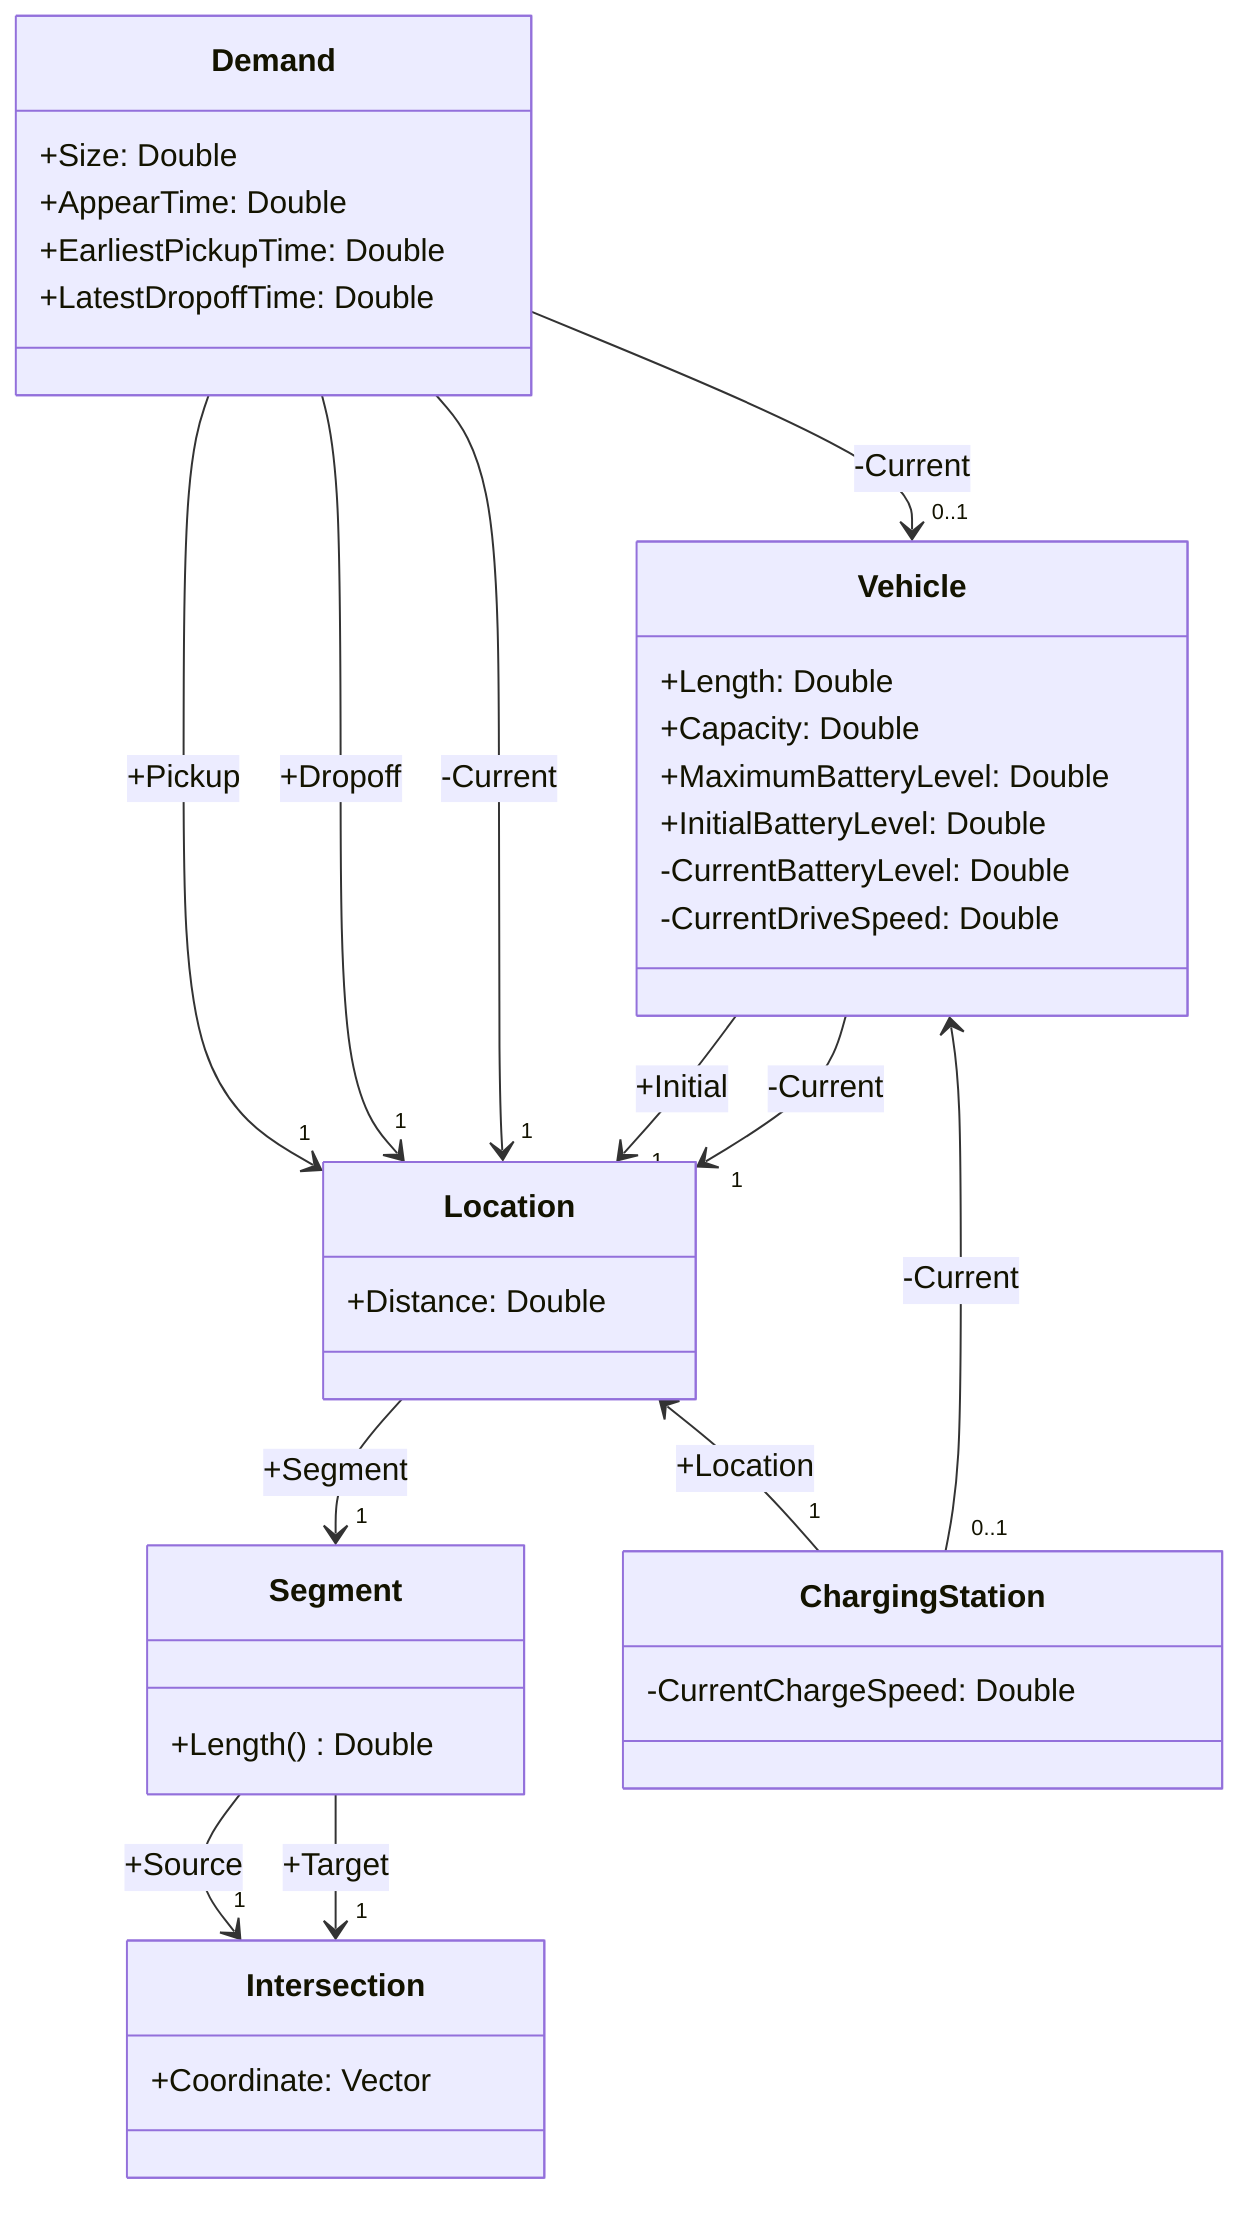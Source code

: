 classDiagram
    direction TB

    class Intersection {
        +Coordinate: Vector
    }
    class Segment {
        +Length() Double
    }
    class Location {
        +Distance: Double
    }
    class ChargingStation {
        -CurrentChargeSpeed: Double
    }
    class Vehicle {
        +Length: Double
        +Capacity: Double
        +MaximumBatteryLevel: Double
        +InitialBatteryLevel: Double
        -CurrentBatteryLevel: Double
        -CurrentDriveSpeed: Double
    }
    class Demand {
        +Size: Double
        +AppearTime: Double
        +EarliestPickupTime: Double
        +LatestDropoffTime: Double
    }
    
    Vehicle --> "1" Location:+Initial
    Vehicle --> "1" Location:-Current
    Demand --> "1" Location:+Pickup
    Demand --> "1" Location:+Dropoff
    Demand --> "1" Location:-Current
    Demand --> "0..1" Vehicle:-Current
    Location --> "1" Segment:+Segment
    Segment --> "1" Intersection:+Source
    Segment --> "1" Intersection:+Target
    Location <-- "1" ChargingStation:+Location
    Vehicle <-- "0..1" ChargingStation:-Current
